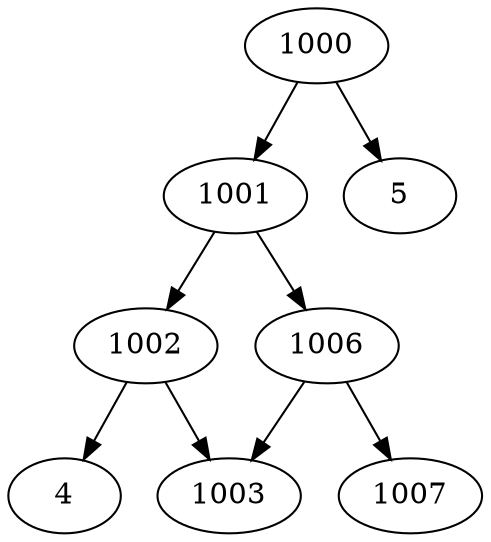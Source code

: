 strict digraph G1 {
1000 -> 1001
1000 -> 5
1001 -> 1002
1001 -> 1006
1002 -> 1003
1002 -> 4
1006 -> 1007
1006 -> 1003
}